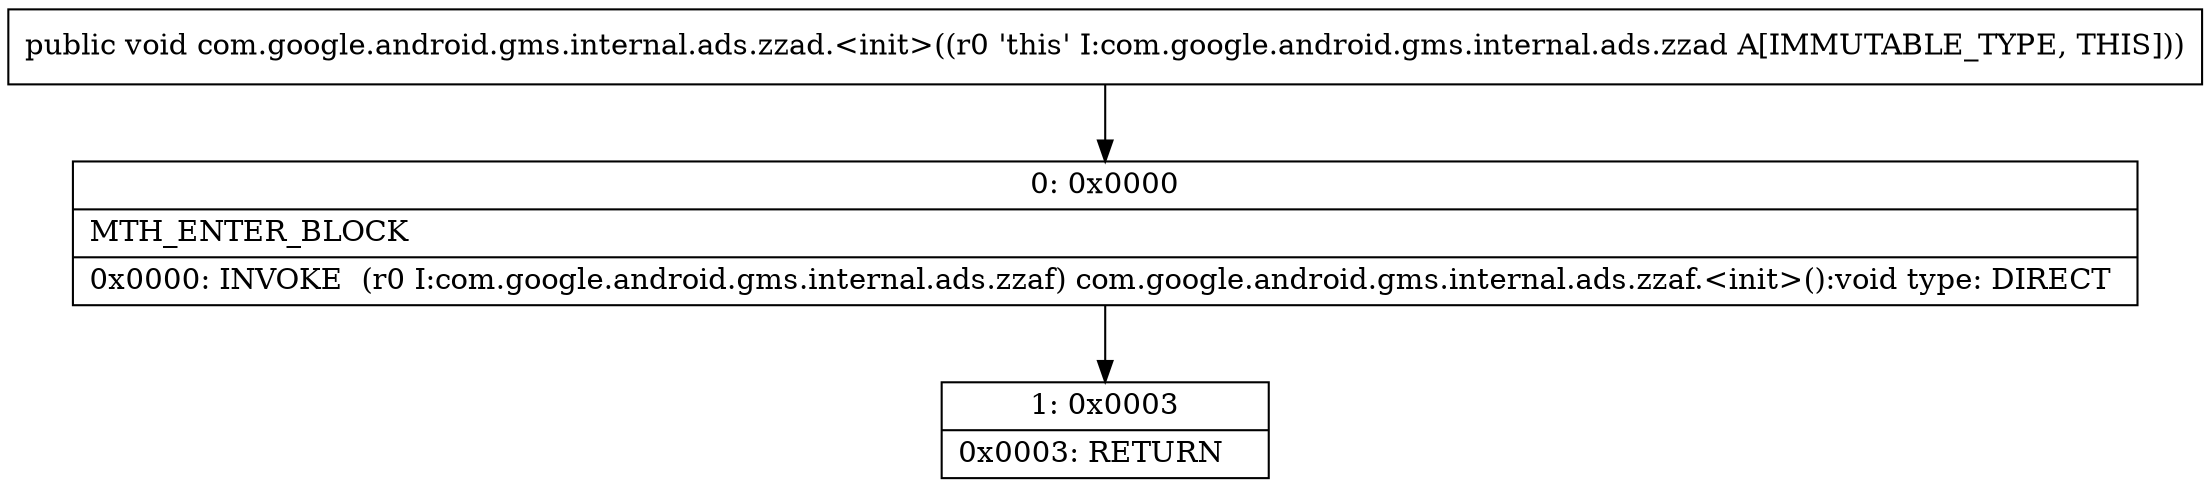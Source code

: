 digraph "CFG forcom.google.android.gms.internal.ads.zzad.\<init\>()V" {
Node_0 [shape=record,label="{0\:\ 0x0000|MTH_ENTER_BLOCK\l|0x0000: INVOKE  (r0 I:com.google.android.gms.internal.ads.zzaf) com.google.android.gms.internal.ads.zzaf.\<init\>():void type: DIRECT \l}"];
Node_1 [shape=record,label="{1\:\ 0x0003|0x0003: RETURN   \l}"];
MethodNode[shape=record,label="{public void com.google.android.gms.internal.ads.zzad.\<init\>((r0 'this' I:com.google.android.gms.internal.ads.zzad A[IMMUTABLE_TYPE, THIS])) }"];
MethodNode -> Node_0;
Node_0 -> Node_1;
}

